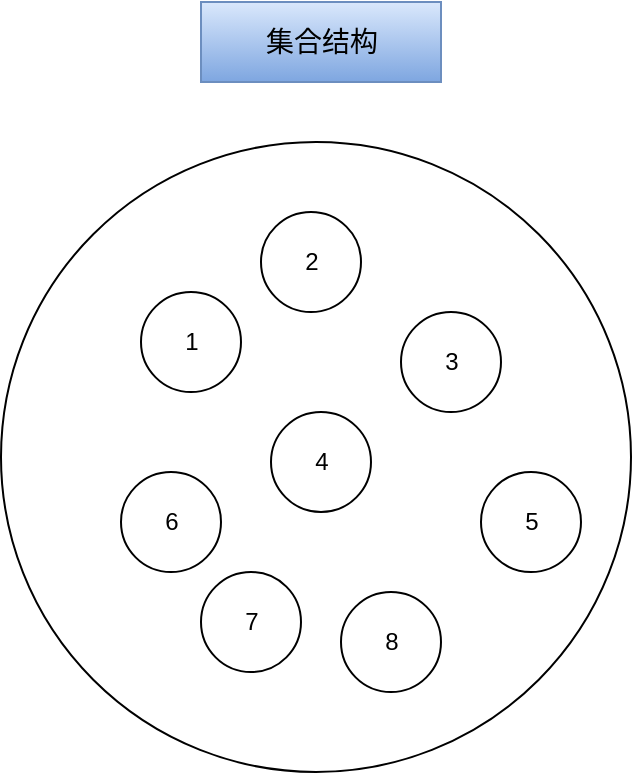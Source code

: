 <mxfile version="13.7.9" type="device" pages="6"><diagram id="cQNKUgp57B8DsDObqGeS" name="CollectionStructure"><mxGraphModel dx="1422" dy="822" grid="1" gridSize="10" guides="1" tooltips="1" connect="1" arrows="1" fold="1" page="1" pageScale="1" pageWidth="827" pageHeight="1169" math="0" shadow="0"><root><mxCell id="0"/><mxCell id="1" parent="0"/><mxCell id="0m9_gFb1Yp_RXXZ6UeAO-1" value="" style="ellipse;whiteSpace=wrap;html=1;aspect=fixed;sketch=0;" parent="1" vertex="1"><mxGeometry x="237.5" y="70" width="315" height="315" as="geometry"/></mxCell><mxCell id="0m9_gFb1Yp_RXXZ6UeAO-3" value="1" style="ellipse;whiteSpace=wrap;html=1;aspect=fixed;sketch=0;" parent="1" vertex="1"><mxGeometry x="307.5" y="145" width="50" height="50" as="geometry"/></mxCell><mxCell id="0m9_gFb1Yp_RXXZ6UeAO-4" value="2" style="ellipse;whiteSpace=wrap;html=1;aspect=fixed;sketch=0;" parent="1" vertex="1"><mxGeometry x="367.5" y="105" width="50" height="50" as="geometry"/></mxCell><mxCell id="0m9_gFb1Yp_RXXZ6UeAO-5" value="4" style="ellipse;whiteSpace=wrap;html=1;aspect=fixed;sketch=0;" parent="1" vertex="1"><mxGeometry x="372.5" y="205" width="50" height="50" as="geometry"/></mxCell><mxCell id="0m9_gFb1Yp_RXXZ6UeAO-6" value="5" style="ellipse;whiteSpace=wrap;html=1;aspect=fixed;sketch=0;" parent="1" vertex="1"><mxGeometry x="477.5" y="235" width="50" height="50" as="geometry"/></mxCell><mxCell id="0m9_gFb1Yp_RXXZ6UeAO-7" value="6" style="ellipse;whiteSpace=wrap;html=1;aspect=fixed;sketch=0;" parent="1" vertex="1"><mxGeometry x="297.5" y="235" width="50" height="50" as="geometry"/></mxCell><mxCell id="0m9_gFb1Yp_RXXZ6UeAO-8" value="3" style="ellipse;whiteSpace=wrap;html=1;aspect=fixed;sketch=0;" parent="1" vertex="1"><mxGeometry x="437.5" y="155" width="50" height="50" as="geometry"/></mxCell><mxCell id="0m9_gFb1Yp_RXXZ6UeAO-11" value="7" style="ellipse;whiteSpace=wrap;html=1;aspect=fixed;sketch=0;" parent="1" vertex="1"><mxGeometry x="337.5" y="285" width="50" height="50" as="geometry"/></mxCell><mxCell id="0m9_gFb1Yp_RXXZ6UeAO-12" value="8" style="ellipse;whiteSpace=wrap;html=1;aspect=fixed;sketch=0;" parent="1" vertex="1"><mxGeometry x="407.5" y="295" width="50" height="50" as="geometry"/></mxCell><mxCell id="Cu0-HWTIktLvKyz8Nfvs-1" value="集合结构" style="rounded=0;whiteSpace=wrap;html=1;fontSize=14;fillColor=#dae8fc;strokeColor=#6c8ebf;gradientColor=#7ea6e0;" parent="1" vertex="1"><mxGeometry x="337.5" width="120" height="40" as="geometry"/></mxCell></root></mxGraphModel></diagram><diagram id="4H9QLpLEzxExQ95IMmAT" name="LinearStructure"><mxGraphModel dx="1422" dy="822" grid="1" gridSize="10" guides="1" tooltips="1" connect="1" arrows="1" fold="1" page="1" pageScale="1" pageWidth="827" pageHeight="1169" background="none" math="0" shadow="0"><root><mxCell id="drbvyUk1iQYTYUPf2ZYt-0"/><mxCell id="drbvyUk1iQYTYUPf2ZYt-1" parent="drbvyUk1iQYTYUPf2ZYt-0"/><mxCell id="drbvyUk1iQYTYUPf2ZYt-6" style="edgeStyle=orthogonalEdgeStyle;rounded=0;orthogonalLoop=1;jettySize=auto;html=1;exitX=1;exitY=0.5;exitDx=0;exitDy=0;entryX=0;entryY=0.5;entryDx=0;entryDy=0;" parent="drbvyUk1iQYTYUPf2ZYt-1" source="drbvyUk1iQYTYUPf2ZYt-2" target="drbvyUk1iQYTYUPf2ZYt-3" edge="1"><mxGeometry relative="1" as="geometry"/></mxCell><mxCell id="drbvyUk1iQYTYUPf2ZYt-2" value="1" style="ellipse;whiteSpace=wrap;html=1;aspect=fixed;" parent="drbvyUk1iQYTYUPf2ZYt-1" vertex="1"><mxGeometry x="240" y="60" width="70" height="70" as="geometry"/></mxCell><mxCell id="drbvyUk1iQYTYUPf2ZYt-7" style="edgeStyle=orthogonalEdgeStyle;rounded=0;orthogonalLoop=1;jettySize=auto;html=1;exitX=1;exitY=0.5;exitDx=0;exitDy=0;entryX=0;entryY=0.5;entryDx=0;entryDy=0;" parent="drbvyUk1iQYTYUPf2ZYt-1" source="drbvyUk1iQYTYUPf2ZYt-3" target="drbvyUk1iQYTYUPf2ZYt-5" edge="1"><mxGeometry relative="1" as="geometry"/></mxCell><mxCell id="drbvyUk1iQYTYUPf2ZYt-3" value="2" style="ellipse;whiteSpace=wrap;html=1;aspect=fixed;" parent="drbvyUk1iQYTYUPf2ZYt-1" vertex="1"><mxGeometry x="340" y="60" width="70" height="70" as="geometry"/></mxCell><mxCell id="0xWgdRSVUSw0LtM12M9j-1" value="" style="edgeStyle=orthogonalEdgeStyle;rounded=0;orthogonalLoop=1;jettySize=auto;html=1;" parent="drbvyUk1iQYTYUPf2ZYt-1" source="drbvyUk1iQYTYUPf2ZYt-4" target="0xWgdRSVUSw0LtM12M9j-0" edge="1"><mxGeometry relative="1" as="geometry"/></mxCell><mxCell id="drbvyUk1iQYTYUPf2ZYt-4" value="4" style="ellipse;whiteSpace=wrap;html=1;aspect=fixed;" parent="drbvyUk1iQYTYUPf2ZYt-1" vertex="1"><mxGeometry x="540" y="60" width="70" height="70" as="geometry"/></mxCell><mxCell id="drbvyUk1iQYTYUPf2ZYt-8" value="" style="edgeStyle=orthogonalEdgeStyle;rounded=0;orthogonalLoop=1;jettySize=auto;html=1;" parent="drbvyUk1iQYTYUPf2ZYt-1" source="drbvyUk1iQYTYUPf2ZYt-5" target="drbvyUk1iQYTYUPf2ZYt-4" edge="1"><mxGeometry relative="1" as="geometry"/></mxCell><mxCell id="drbvyUk1iQYTYUPf2ZYt-5" value="3" style="ellipse;whiteSpace=wrap;html=1;aspect=fixed;" parent="drbvyUk1iQYTYUPf2ZYt-1" vertex="1"><mxGeometry x="440" y="60" width="70" height="70" as="geometry"/></mxCell><mxCell id="0xWgdRSVUSw0LtM12M9j-3" value="" style="edgeStyle=orthogonalEdgeStyle;rounded=0;orthogonalLoop=1;jettySize=auto;html=1;" parent="drbvyUk1iQYTYUPf2ZYt-1" source="0xWgdRSVUSw0LtM12M9j-0" target="0xWgdRSVUSw0LtM12M9j-2" edge="1"><mxGeometry relative="1" as="geometry"/></mxCell><mxCell id="0xWgdRSVUSw0LtM12M9j-0" value="5" style="ellipse;whiteSpace=wrap;html=1;aspect=fixed;" parent="drbvyUk1iQYTYUPf2ZYt-1" vertex="1"><mxGeometry x="540" y="160" width="70" height="70" as="geometry"/></mxCell><mxCell id="0xWgdRSVUSw0LtM12M9j-2" value="6" style="ellipse;whiteSpace=wrap;html=1;aspect=fixed;" parent="drbvyUk1iQYTYUPf2ZYt-1" vertex="1"><mxGeometry x="440" y="160" width="70" height="70" as="geometry"/></mxCell><mxCell id="YXeYoArol7fvr96HbBok-0" value="线性结构" style="rounded=0;whiteSpace=wrap;html=1;fontSize=14;fillColor=#dae8fc;strokeColor=#6c8ebf;gradientColor=#7ea6e0;" parent="drbvyUk1iQYTYUPf2ZYt-1" vertex="1"><mxGeometry x="380" width="120" height="40" as="geometry"/></mxCell></root></mxGraphModel></diagram><diagram id="CTUNIwybiHKpttXjjm3N" name="TreeStructure"><mxGraphModel dx="1422" dy="822" grid="1" gridSize="10" guides="1" tooltips="1" connect="1" arrows="1" fold="1" page="1" pageScale="1" pageWidth="827" pageHeight="1169" math="0" shadow="0"><root><mxCell id="AZ_6YPulatUtkbS7nk-s-0"/><mxCell id="AZ_6YPulatUtkbS7nk-s-1" parent="AZ_6YPulatUtkbS7nk-s-0"/><mxCell id="AZ_6YPulatUtkbS7nk-s-11" value="1" style="ellipse;whiteSpace=wrap;html=1;aspect=fixed;" parent="AZ_6YPulatUtkbS7nk-s-1" vertex="1"><mxGeometry x="370" y="80" width="60" height="60" as="geometry"/></mxCell><mxCell id="AZ_6YPulatUtkbS7nk-s-12" value="3" style="ellipse;whiteSpace=wrap;html=1;aspect=fixed;" parent="AZ_6YPulatUtkbS7nk-s-1" vertex="1"><mxGeometry x="450" y="150" width="60" height="60" as="geometry"/></mxCell><mxCell id="AZ_6YPulatUtkbS7nk-s-13" value="6" style="ellipse;whiteSpace=wrap;html=1;aspect=fixed;" parent="AZ_6YPulatUtkbS7nk-s-1" vertex="1"><mxGeometry x="370" y="250" width="60" height="60" as="geometry"/></mxCell><mxCell id="AZ_6YPulatUtkbS7nk-s-14" value="5" style="ellipse;whiteSpace=wrap;html=1;aspect=fixed;" parent="AZ_6YPulatUtkbS7nk-s-1" vertex="1"><mxGeometry x="290" y="250" width="60" height="60" as="geometry"/></mxCell><mxCell id="AZ_6YPulatUtkbS7nk-s-15" value="2" style="ellipse;whiteSpace=wrap;html=1;aspect=fixed;" parent="AZ_6YPulatUtkbS7nk-s-1" vertex="1"><mxGeometry x="290" y="150" width="60" height="60" as="geometry"/></mxCell><mxCell id="AZ_6YPulatUtkbS7nk-s-16" value="4" style="ellipse;whiteSpace=wrap;html=1;aspect=fixed;" parent="AZ_6YPulatUtkbS7nk-s-1" vertex="1"><mxGeometry x="210" y="250" width="60" height="60" as="geometry"/></mxCell><mxCell id="AZ_6YPulatUtkbS7nk-s-17" value="7" style="ellipse;whiteSpace=wrap;html=1;aspect=fixed;" parent="AZ_6YPulatUtkbS7nk-s-1" vertex="1"><mxGeometry x="530" y="250" width="60" height="60" as="geometry"/></mxCell><mxCell id="AZ_6YPulatUtkbS7nk-s-19" value="" style="endArrow=classic;html=1;entryX=1;entryY=0;entryDx=0;entryDy=0;exitX=0;exitY=1;exitDx=0;exitDy=0;" parent="AZ_6YPulatUtkbS7nk-s-1" source="AZ_6YPulatUtkbS7nk-s-11" target="AZ_6YPulatUtkbS7nk-s-15" edge="1"><mxGeometry width="50" height="50" relative="1" as="geometry"><mxPoint x="390" y="270" as="sourcePoint"/><mxPoint x="440" y="220" as="targetPoint"/><Array as="points"/></mxGeometry></mxCell><mxCell id="AZ_6YPulatUtkbS7nk-s-20" value="" style="endArrow=classic;html=1;exitX=1;exitY=1;exitDx=0;exitDy=0;" parent="AZ_6YPulatUtkbS7nk-s-1" source="AZ_6YPulatUtkbS7nk-s-11" target="AZ_6YPulatUtkbS7nk-s-12" edge="1"><mxGeometry width="50" height="50" relative="1" as="geometry"><mxPoint x="388.787" y="141.213" as="sourcePoint"/><mxPoint x="351.213" y="168.787" as="targetPoint"/><Array as="points"/></mxGeometry></mxCell><mxCell id="AZ_6YPulatUtkbS7nk-s-22" value="" style="endArrow=classic;html=1;entryX=0.267;entryY=0.05;entryDx=0;entryDy=0;exitX=1;exitY=1;exitDx=0;exitDy=0;entryPerimeter=0;" parent="AZ_6YPulatUtkbS7nk-s-1" source="AZ_6YPulatUtkbS7nk-s-12" target="AZ_6YPulatUtkbS7nk-s-17" edge="1"><mxGeometry width="50" height="50" relative="1" as="geometry"><mxPoint x="388.787" y="141.213" as="sourcePoint"/><mxPoint x="351.213" y="168.787" as="targetPoint"/><Array as="points"/></mxGeometry></mxCell><mxCell id="AZ_6YPulatUtkbS7nk-s-23" value="" style="endArrow=classic;html=1;exitX=0.967;exitY=0.683;exitDx=0;exitDy=0;exitPerimeter=0;" parent="AZ_6YPulatUtkbS7nk-s-1" source="AZ_6YPulatUtkbS7nk-s-15" target="AZ_6YPulatUtkbS7nk-s-13" edge="1"><mxGeometry width="50" height="50" relative="1" as="geometry"><mxPoint x="388.787" y="141.213" as="sourcePoint"/><mxPoint x="351.213" y="168.787" as="targetPoint"/><Array as="points"/></mxGeometry></mxCell><mxCell id="AZ_6YPulatUtkbS7nk-s-24" value="" style="endArrow=classic;html=1;entryX=0.5;entryY=0;entryDx=0;entryDy=0;exitX=0.5;exitY=1;exitDx=0;exitDy=0;" parent="AZ_6YPulatUtkbS7nk-s-1" source="AZ_6YPulatUtkbS7nk-s-15" target="AZ_6YPulatUtkbS7nk-s-14" edge="1"><mxGeometry width="50" height="50" relative="1" as="geometry"><mxPoint x="398.787" y="151.213" as="sourcePoint"/><mxPoint x="361.213" y="178.787" as="targetPoint"/><Array as="points"/></mxGeometry></mxCell><mxCell id="AZ_6YPulatUtkbS7nk-s-25" value="" style="endArrow=classic;html=1;exitX=0;exitY=1;exitDx=0;exitDy=0;" parent="AZ_6YPulatUtkbS7nk-s-1" source="AZ_6YPulatUtkbS7nk-s-15" target="AZ_6YPulatUtkbS7nk-s-16" edge="1"><mxGeometry width="50" height="50" relative="1" as="geometry"><mxPoint x="408.787" y="161.213" as="sourcePoint"/><mxPoint x="371.213" y="188.787" as="targetPoint"/><Array as="points"/></mxGeometry></mxCell><mxCell id="i3F1OrzCMIJQp-yomPDJ-0" value="树形结构" style="rounded=0;whiteSpace=wrap;html=1;fontSize=14;fillColor=#dae8fc;strokeColor=#6c8ebf;gradientColor=#7ea6e0;" parent="AZ_6YPulatUtkbS7nk-s-1" vertex="1"><mxGeometry x="340" width="120" height="40" as="geometry"/></mxCell></root></mxGraphModel></diagram><diagram id="0R766yfKp6f6G_NDRcS8" name="GraphicStructure"><mxGraphModel dx="1422" dy="822" grid="1" gridSize="10" guides="1" tooltips="1" connect="1" arrows="1" fold="1" page="1" pageScale="1" pageWidth="827" pageHeight="1169" math="0" shadow="0"><root><mxCell id="g6nAVbFxqJyck8AzMH1R-0"/><mxCell id="g6nAVbFxqJyck8AzMH1R-1" parent="g6nAVbFxqJyck8AzMH1R-0"/><mxCell id="k4gPmJrxZfdWgZ6S4Cpi-0" value="1" style="ellipse;whiteSpace=wrap;html=1;aspect=fixed;" parent="g6nAVbFxqJyck8AzMH1R-1" vertex="1"><mxGeometry x="370" y="90" width="60" height="60" as="geometry"/></mxCell><mxCell id="k4gPmJrxZfdWgZ6S4Cpi-1" value="3" style="ellipse;whiteSpace=wrap;html=1;aspect=fixed;" parent="g6nAVbFxqJyck8AzMH1R-1" vertex="1"><mxGeometry x="450" y="160" width="60" height="60" as="geometry"/></mxCell><mxCell id="k4gPmJrxZfdWgZ6S4Cpi-2" value="6" style="ellipse;whiteSpace=wrap;html=1;aspect=fixed;" parent="g6nAVbFxqJyck8AzMH1R-1" vertex="1"><mxGeometry x="460" y="370" width="60" height="60" as="geometry"/></mxCell><mxCell id="k4gPmJrxZfdWgZ6S4Cpi-3" value="5" style="ellipse;whiteSpace=wrap;html=1;aspect=fixed;" parent="g6nAVbFxqJyck8AzMH1R-1" vertex="1"><mxGeometry x="290" y="350" width="60" height="60" as="geometry"/></mxCell><mxCell id="k4gPmJrxZfdWgZ6S4Cpi-4" value="2" style="ellipse;whiteSpace=wrap;html=1;aspect=fixed;" parent="g6nAVbFxqJyck8AzMH1R-1" vertex="1"><mxGeometry x="290" y="160" width="60" height="60" as="geometry"/></mxCell><mxCell id="k4gPmJrxZfdWgZ6S4Cpi-5" value="4" style="ellipse;whiteSpace=wrap;html=1;aspect=fixed;" parent="g6nAVbFxqJyck8AzMH1R-1" vertex="1"><mxGeometry x="210" y="260" width="60" height="60" as="geometry"/></mxCell><mxCell id="k4gPmJrxZfdWgZ6S4Cpi-6" value="7" style="ellipse;whiteSpace=wrap;html=1;aspect=fixed;" parent="g6nAVbFxqJyck8AzMH1R-1" vertex="1"><mxGeometry x="530" y="290" width="60" height="60" as="geometry"/></mxCell><mxCell id="k4gPmJrxZfdWgZ6S4Cpi-7" value="" style="endArrow=classic;html=1;entryX=1;entryY=0;entryDx=0;entryDy=0;exitX=0;exitY=1;exitDx=0;exitDy=0;" parent="g6nAVbFxqJyck8AzMH1R-1" source="k4gPmJrxZfdWgZ6S4Cpi-0" target="k4gPmJrxZfdWgZ6S4Cpi-4" edge="1"><mxGeometry width="50" height="50" relative="1" as="geometry"><mxPoint x="390" y="280" as="sourcePoint"/><mxPoint x="440" y="230" as="targetPoint"/><Array as="points"/></mxGeometry></mxCell><mxCell id="k4gPmJrxZfdWgZ6S4Cpi-8" value="" style="endArrow=classic;html=1;exitX=1;exitY=1;exitDx=0;exitDy=0;" parent="g6nAVbFxqJyck8AzMH1R-1" source="k4gPmJrxZfdWgZ6S4Cpi-0" target="k4gPmJrxZfdWgZ6S4Cpi-1" edge="1"><mxGeometry width="50" height="50" relative="1" as="geometry"><mxPoint x="388.787" y="151.213" as="sourcePoint"/><mxPoint x="351.213" y="178.787" as="targetPoint"/><Array as="points"/></mxGeometry></mxCell><mxCell id="k4gPmJrxZfdWgZ6S4Cpi-9" value="" style="endArrow=classic;html=1;entryX=0.267;entryY=0.05;entryDx=0;entryDy=0;exitX=1;exitY=1;exitDx=0;exitDy=0;entryPerimeter=0;" parent="g6nAVbFxqJyck8AzMH1R-1" source="k4gPmJrxZfdWgZ6S4Cpi-1" target="k4gPmJrxZfdWgZ6S4Cpi-6" edge="1"><mxGeometry width="50" height="50" relative="1" as="geometry"><mxPoint x="388.787" y="151.213" as="sourcePoint"/><mxPoint x="351.213" y="178.787" as="targetPoint"/><Array as="points"/></mxGeometry></mxCell><mxCell id="k4gPmJrxZfdWgZ6S4Cpi-10" value="" style="endArrow=classic;html=1;exitX=1.033;exitY=0.667;exitDx=0;exitDy=0;exitPerimeter=0;" parent="g6nAVbFxqJyck8AzMH1R-1" source="k4gPmJrxZfdWgZ6S4Cpi-5" target="k4gPmJrxZfdWgZ6S4Cpi-2" edge="1"><mxGeometry width="50" height="50" relative="1" as="geometry"><mxPoint x="388.787" y="151.213" as="sourcePoint"/><mxPoint x="351.213" y="178.787" as="targetPoint"/><Array as="points"/></mxGeometry></mxCell><mxCell id="k4gPmJrxZfdWgZ6S4Cpi-11" value="" style="endArrow=classic;html=1;entryX=0.5;entryY=0;entryDx=0;entryDy=0;exitX=0;exitY=1;exitDx=0;exitDy=0;" parent="g6nAVbFxqJyck8AzMH1R-1" source="k4gPmJrxZfdWgZ6S4Cpi-1" target="k4gPmJrxZfdWgZ6S4Cpi-3" edge="1"><mxGeometry width="50" height="50" relative="1" as="geometry"><mxPoint x="398.787" y="161.213" as="sourcePoint"/><mxPoint x="361.213" y="188.787" as="targetPoint"/><Array as="points"/></mxGeometry></mxCell><mxCell id="k4gPmJrxZfdWgZ6S4Cpi-12" value="" style="endArrow=classic;html=1;exitX=0;exitY=1;exitDx=0;exitDy=0;" parent="g6nAVbFxqJyck8AzMH1R-1" source="k4gPmJrxZfdWgZ6S4Cpi-4" target="k4gPmJrxZfdWgZ6S4Cpi-5" edge="1"><mxGeometry width="50" height="50" relative="1" as="geometry"><mxPoint x="408.787" y="171.213" as="sourcePoint"/><mxPoint x="371.213" y="198.787" as="targetPoint"/><Array as="points"/></mxGeometry></mxCell><mxCell id="k4gPmJrxZfdWgZ6S4Cpi-14" value="" style="endArrow=classic;html=1;entryX=0;entryY=0.5;entryDx=0;entryDy=0;exitX=1;exitY=0.5;exitDx=0;exitDy=0;" parent="g6nAVbFxqJyck8AzMH1R-1" source="k4gPmJrxZfdWgZ6S4Cpi-3" target="k4gPmJrxZfdWgZ6S4Cpi-6" edge="1"><mxGeometry width="50" height="50" relative="1" as="geometry"><mxPoint x="490.003" y="300.003" as="sourcePoint"/><mxPoint x="534.81" y="381.79" as="targetPoint"/><Array as="points"/></mxGeometry></mxCell><mxCell id="k4gPmJrxZfdWgZ6S4Cpi-16" value="" style="endArrow=classic;html=1;entryX=0.5;entryY=1;entryDx=0;entryDy=0;" parent="g6nAVbFxqJyck8AzMH1R-1" source="k4gPmJrxZfdWgZ6S4Cpi-2" target="k4gPmJrxZfdWgZ6S4Cpi-1" edge="1"><mxGeometry width="50" height="50" relative="1" as="geometry"><mxPoint x="450.003" y="268.213" as="sourcePoint"/><mxPoint x="494.81" y="350" as="targetPoint"/><Array as="points"/></mxGeometry></mxCell><mxCell id="cTecRkA3eiI6ty3_hFV7-0" value="图形结构" style="rounded=0;whiteSpace=wrap;html=1;fontSize=14;fillColor=#dae8fc;strokeColor=#6c8ebf;gradientColor=#7ea6e0;" parent="g6nAVbFxqJyck8AzMH1R-1" vertex="1"><mxGeometry x="340" y="20" width="120" height="40" as="geometry"/></mxCell></root></mxGraphModel></diagram><diagram id="izMozLDow4mrQWjrcjSV" name="SequentialStorageStructure"><mxGraphModel dx="1422" dy="822" grid="1" gridSize="10" guides="1" tooltips="1" connect="1" arrows="1" fold="1" page="1" pageScale="1" pageWidth="850" pageHeight="1100" math="0" shadow="0"><root><mxCell id="66mXL6Mj7yX4jr7zzM3N-0"/><mxCell id="66mXL6Mj7yX4jr7zzM3N-1" parent="66mXL6Mj7yX4jr7zzM3N-0"/><mxCell id="66mXL6Mj7yX4jr7zzM3N-2" value="1" style="rounded=0;whiteSpace=wrap;html=1;" parent="66mXL6Mj7yX4jr7zzM3N-1" vertex="1"><mxGeometry x="60" y="50" width="70" height="50" as="geometry"/></mxCell><mxCell id="66mXL6Mj7yX4jr7zzM3N-3" value="5" style="rounded=0;whiteSpace=wrap;html=1;" parent="66mXL6Mj7yX4jr7zzM3N-1" vertex="1"><mxGeometry x="340" y="50" width="70" height="50" as="geometry"/></mxCell><mxCell id="66mXL6Mj7yX4jr7zzM3N-4" value="4" style="rounded=0;whiteSpace=wrap;html=1;" parent="66mXL6Mj7yX4jr7zzM3N-1" vertex="1"><mxGeometry x="270" y="50" width="70" height="50" as="geometry"/></mxCell><mxCell id="66mXL6Mj7yX4jr7zzM3N-5" value="3" style="rounded=0;whiteSpace=wrap;html=1;" parent="66mXL6Mj7yX4jr7zzM3N-1" vertex="1"><mxGeometry x="200" y="50" width="70" height="50" as="geometry"/></mxCell><mxCell id="66mXL6Mj7yX4jr7zzM3N-6" value="2" style="rounded=0;whiteSpace=wrap;html=1;" parent="66mXL6Mj7yX4jr7zzM3N-1" vertex="1"><mxGeometry x="130" y="50" width="70" height="50" as="geometry"/></mxCell><mxCell id="66mXL6Mj7yX4jr7zzM3N-7" value="6" style="rounded=0;whiteSpace=wrap;html=1;" parent="66mXL6Mj7yX4jr7zzM3N-1" vertex="1"><mxGeometry x="410" y="50" width="70" height="50" as="geometry"/></mxCell><mxCell id="66mXL6Mj7yX4jr7zzM3N-8" value="7" style="rounded=0;whiteSpace=wrap;html=1;fontStyle=1;" parent="66mXL6Mj7yX4jr7zzM3N-1" vertex="1"><mxGeometry x="480" y="50" width="70" height="50" as="geometry"/></mxCell><mxCell id="66mXL6Mj7yX4jr7zzM3N-9" value="8" style="rounded=0;whiteSpace=wrap;html=1;" parent="66mXL6Mj7yX4jr7zzM3N-1" vertex="1"><mxGeometry x="550" y="50" width="70" height="50" as="geometry"/></mxCell><mxCell id="19df-AW6sQI-1ZgX0o5--0" value="顺序存储结构" style="rounded=0;whiteSpace=wrap;html=1;fontSize=14;fillColor=#dae8fc;strokeColor=#6c8ebf;gradientColor=#7ea6e0;" parent="66mXL6Mj7yX4jr7zzM3N-1" vertex="1"><mxGeometry x="290" width="120" height="40" as="geometry"/></mxCell></root></mxGraphModel></diagram><diagram id="5c9rm2J46ytycGSDoZtR" name="ChainStorageStructure"><mxGraphModel dx="1422" dy="822" grid="1" gridSize="10" guides="1" tooltips="1" connect="1" arrows="1" fold="1" page="1" pageScale="1" pageWidth="850" pageHeight="1100" math="0" shadow="0"><root><mxCell id="bHBDGS8Q-XYjbtfHQgX6-0"/><mxCell id="bHBDGS8Q-XYjbtfHQgX6-1" parent="bHBDGS8Q-XYjbtfHQgX6-0"/><mxCell id="aMfvIqMe-x8iWdE3yrta-0" value="1" style="ellipse;whiteSpace=wrap;html=1;aspect=fixed;" parent="bHBDGS8Q-XYjbtfHQgX6-1" vertex="1"><mxGeometry x="370" y="100" width="60" height="60" as="geometry"/></mxCell><mxCell id="aMfvIqMe-x8iWdE3yrta-1" value="3" style="ellipse;whiteSpace=wrap;html=1;aspect=fixed;" parent="bHBDGS8Q-XYjbtfHQgX6-1" vertex="1"><mxGeometry x="450" y="170" width="60" height="60" as="geometry"/></mxCell><mxCell id="aMfvIqMe-x8iWdE3yrta-2" value="6" style="ellipse;whiteSpace=wrap;html=1;aspect=fixed;" parent="bHBDGS8Q-XYjbtfHQgX6-1" vertex="1"><mxGeometry x="460" y="260" width="60" height="60" as="geometry"/></mxCell><mxCell id="aMfvIqMe-x8iWdE3yrta-3" value="5" style="ellipse;whiteSpace=wrap;html=1;aspect=fixed;" parent="bHBDGS8Q-XYjbtfHQgX6-1" vertex="1"><mxGeometry x="360" y="320" width="60" height="60" as="geometry"/></mxCell><mxCell id="aMfvIqMe-x8iWdE3yrta-4" value="2" style="ellipse;whiteSpace=wrap;html=1;aspect=fixed;" parent="bHBDGS8Q-XYjbtfHQgX6-1" vertex="1"><mxGeometry x="290" y="170" width="60" height="60" as="geometry"/></mxCell><mxCell id="aMfvIqMe-x8iWdE3yrta-5" value="4" style="ellipse;whiteSpace=wrap;html=1;aspect=fixed;" parent="bHBDGS8Q-XYjbtfHQgX6-1" vertex="1"><mxGeometry x="210" y="270" width="60" height="60" as="geometry"/></mxCell><mxCell id="aMfvIqMe-x8iWdE3yrta-6" value="7" style="ellipse;whiteSpace=wrap;html=1;aspect=fixed;" parent="bHBDGS8Q-XYjbtfHQgX6-1" vertex="1"><mxGeometry x="180" y="110" width="60" height="60" as="geometry"/></mxCell><mxCell id="aMfvIqMe-x8iWdE3yrta-7" value="" style="endArrow=classic;html=1;entryX=1;entryY=0;entryDx=0;entryDy=0;exitX=0;exitY=1;exitDx=0;exitDy=0;" parent="bHBDGS8Q-XYjbtfHQgX6-1" source="aMfvIqMe-x8iWdE3yrta-0" target="aMfvIqMe-x8iWdE3yrta-4" edge="1"><mxGeometry width="50" height="50" relative="1" as="geometry"><mxPoint x="390" y="290" as="sourcePoint"/><mxPoint x="440" y="240" as="targetPoint"/><Array as="points"/></mxGeometry></mxCell><mxCell id="aMfvIqMe-x8iWdE3yrta-15" value="" style="endArrow=classic;html=1;entryX=0;entryY=0.5;entryDx=0;entryDy=0;" parent="bHBDGS8Q-XYjbtfHQgX6-1" target="aMfvIqMe-x8iWdE3yrta-1" edge="1"><mxGeometry width="50" height="50" relative="1" as="geometry"><mxPoint x="351" y="200" as="sourcePoint"/><mxPoint x="351.213" y="188.787" as="targetPoint"/><Array as="points"><mxPoint x="380" y="200"/><mxPoint x="400" y="190"/><mxPoint x="430" y="190"/></Array></mxGeometry></mxCell><mxCell id="aMfvIqMe-x8iWdE3yrta-16" value="" style="endArrow=classic;html=1;exitX=0.5;exitY=1;exitDx=0;exitDy=0;" parent="bHBDGS8Q-XYjbtfHQgX6-1" source="aMfvIqMe-x8iWdE3yrta-1" target="aMfvIqMe-x8iWdE3yrta-5" edge="1"><mxGeometry width="50" height="50" relative="1" as="geometry"><mxPoint x="370" y="280" as="sourcePoint"/><mxPoint x="460" y="210" as="targetPoint"/><Array as="points"><mxPoint x="400" y="230"/><mxPoint x="340" y="250"/></Array></mxGeometry></mxCell><mxCell id="aMfvIqMe-x8iWdE3yrta-17" value="" style="endArrow=classic;html=1;exitX=1;exitY=1;exitDx=0;exitDy=0;" parent="bHBDGS8Q-XYjbtfHQgX6-1" source="aMfvIqMe-x8iWdE3yrta-5" target="aMfvIqMe-x8iWdE3yrta-3" edge="1"><mxGeometry width="50" height="50" relative="1" as="geometry"><mxPoint x="388.787" y="161.213" as="sourcePoint"/><mxPoint x="351.213" y="188.787" as="targetPoint"/><Array as="points"/></mxGeometry></mxCell><mxCell id="aMfvIqMe-x8iWdE3yrta-18" value="" style="endArrow=classic;html=1;entryX=1;entryY=1;entryDx=0;entryDy=0;exitX=1;exitY=1;exitDx=0;exitDy=0;" parent="bHBDGS8Q-XYjbtfHQgX6-1" source="aMfvIqMe-x8iWdE3yrta-3" target="aMfvIqMe-x8iWdE3yrta-2" edge="1"><mxGeometry width="50" height="50" relative="1" as="geometry"><mxPoint x="388.787" y="161.213" as="sourcePoint"/><mxPoint x="351.213" y="188.787" as="targetPoint"/><Array as="points"><mxPoint x="540" y="370"/></Array></mxGeometry></mxCell><mxCell id="aMfvIqMe-x8iWdE3yrta-19" value="" style="endArrow=classic;html=1;entryX=1;entryY=0.5;entryDx=0;entryDy=0;exitX=0;exitY=0.333;exitDx=0;exitDy=0;exitPerimeter=0;" parent="bHBDGS8Q-XYjbtfHQgX6-1" source="aMfvIqMe-x8iWdE3yrta-2" target="aMfvIqMe-x8iWdE3yrta-6" edge="1"><mxGeometry width="50" height="50" relative="1" as="geometry"><mxPoint x="388.787" y="161.213" as="sourcePoint"/><mxPoint x="351.213" y="188.787" as="targetPoint"/><Array as="points"><mxPoint x="400" y="220"/><mxPoint x="390" y="180"/><mxPoint x="310" y="140"/></Array></mxGeometry></mxCell><mxCell id="kr0DdnD-gvhU10JnM4IV-0" value="链式存储结构" style="rounded=0;whiteSpace=wrap;html=1;fontSize=14;fillColor=#dae8fc;strokeColor=#6c8ebf;gradientColor=#7ea6e0;" parent="bHBDGS8Q-XYjbtfHQgX6-1" vertex="1"><mxGeometry x="280" y="40" width="120" height="40" as="geometry"/></mxCell></root></mxGraphModel></diagram></mxfile>